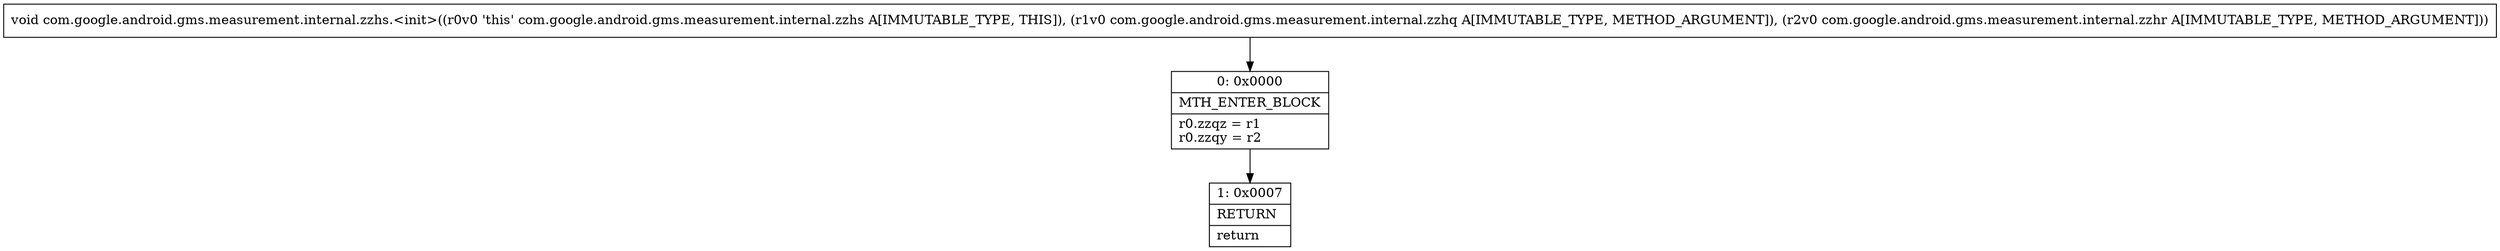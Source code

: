 digraph "CFG forcom.google.android.gms.measurement.internal.zzhs.\<init\>(Lcom\/google\/android\/gms\/measurement\/internal\/zzhq;Lcom\/google\/android\/gms\/measurement\/internal\/zzhr;)V" {
Node_0 [shape=record,label="{0\:\ 0x0000|MTH_ENTER_BLOCK\l|r0.zzqz = r1\lr0.zzqy = r2\l}"];
Node_1 [shape=record,label="{1\:\ 0x0007|RETURN\l|return\l}"];
MethodNode[shape=record,label="{void com.google.android.gms.measurement.internal.zzhs.\<init\>((r0v0 'this' com.google.android.gms.measurement.internal.zzhs A[IMMUTABLE_TYPE, THIS]), (r1v0 com.google.android.gms.measurement.internal.zzhq A[IMMUTABLE_TYPE, METHOD_ARGUMENT]), (r2v0 com.google.android.gms.measurement.internal.zzhr A[IMMUTABLE_TYPE, METHOD_ARGUMENT])) }"];
MethodNode -> Node_0;
Node_0 -> Node_1;
}

